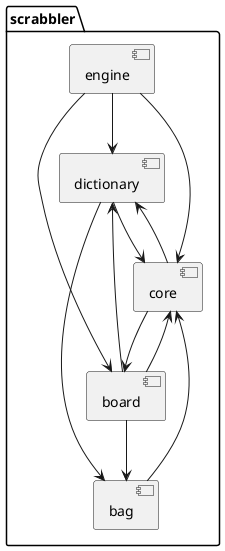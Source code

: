 @startuml

package "scrabbler" {
[engine] --> [dictionary]
[engine] --> [board]
[engine] --> [core]
[dictionary] --> [bag]
[dictionary] --> [core]
[core] --> [board]
[core] --> [dictionary]
[board] --> [bag]
[board] --> [core]
[board] --> [dictionary]
[bag] --> [core]
}
@enduml
